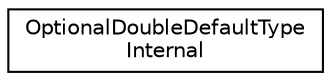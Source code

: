 digraph "Graphical Class Hierarchy"
{
 // LATEX_PDF_SIZE
  edge [fontname="Helvetica",fontsize="10",labelfontname="Helvetica",labelfontsize="10"];
  node [fontname="Helvetica",fontsize="10",shape=record];
  rankdir="LR";
  Node0 [label="OptionalDoubleDefaultType\lInternal",height=0.2,width=0.4,color="black", fillcolor="white", style="filled",URL="$structoperations__research_1_1_optional_double_default_type_internal.html",tooltip=" "];
}

